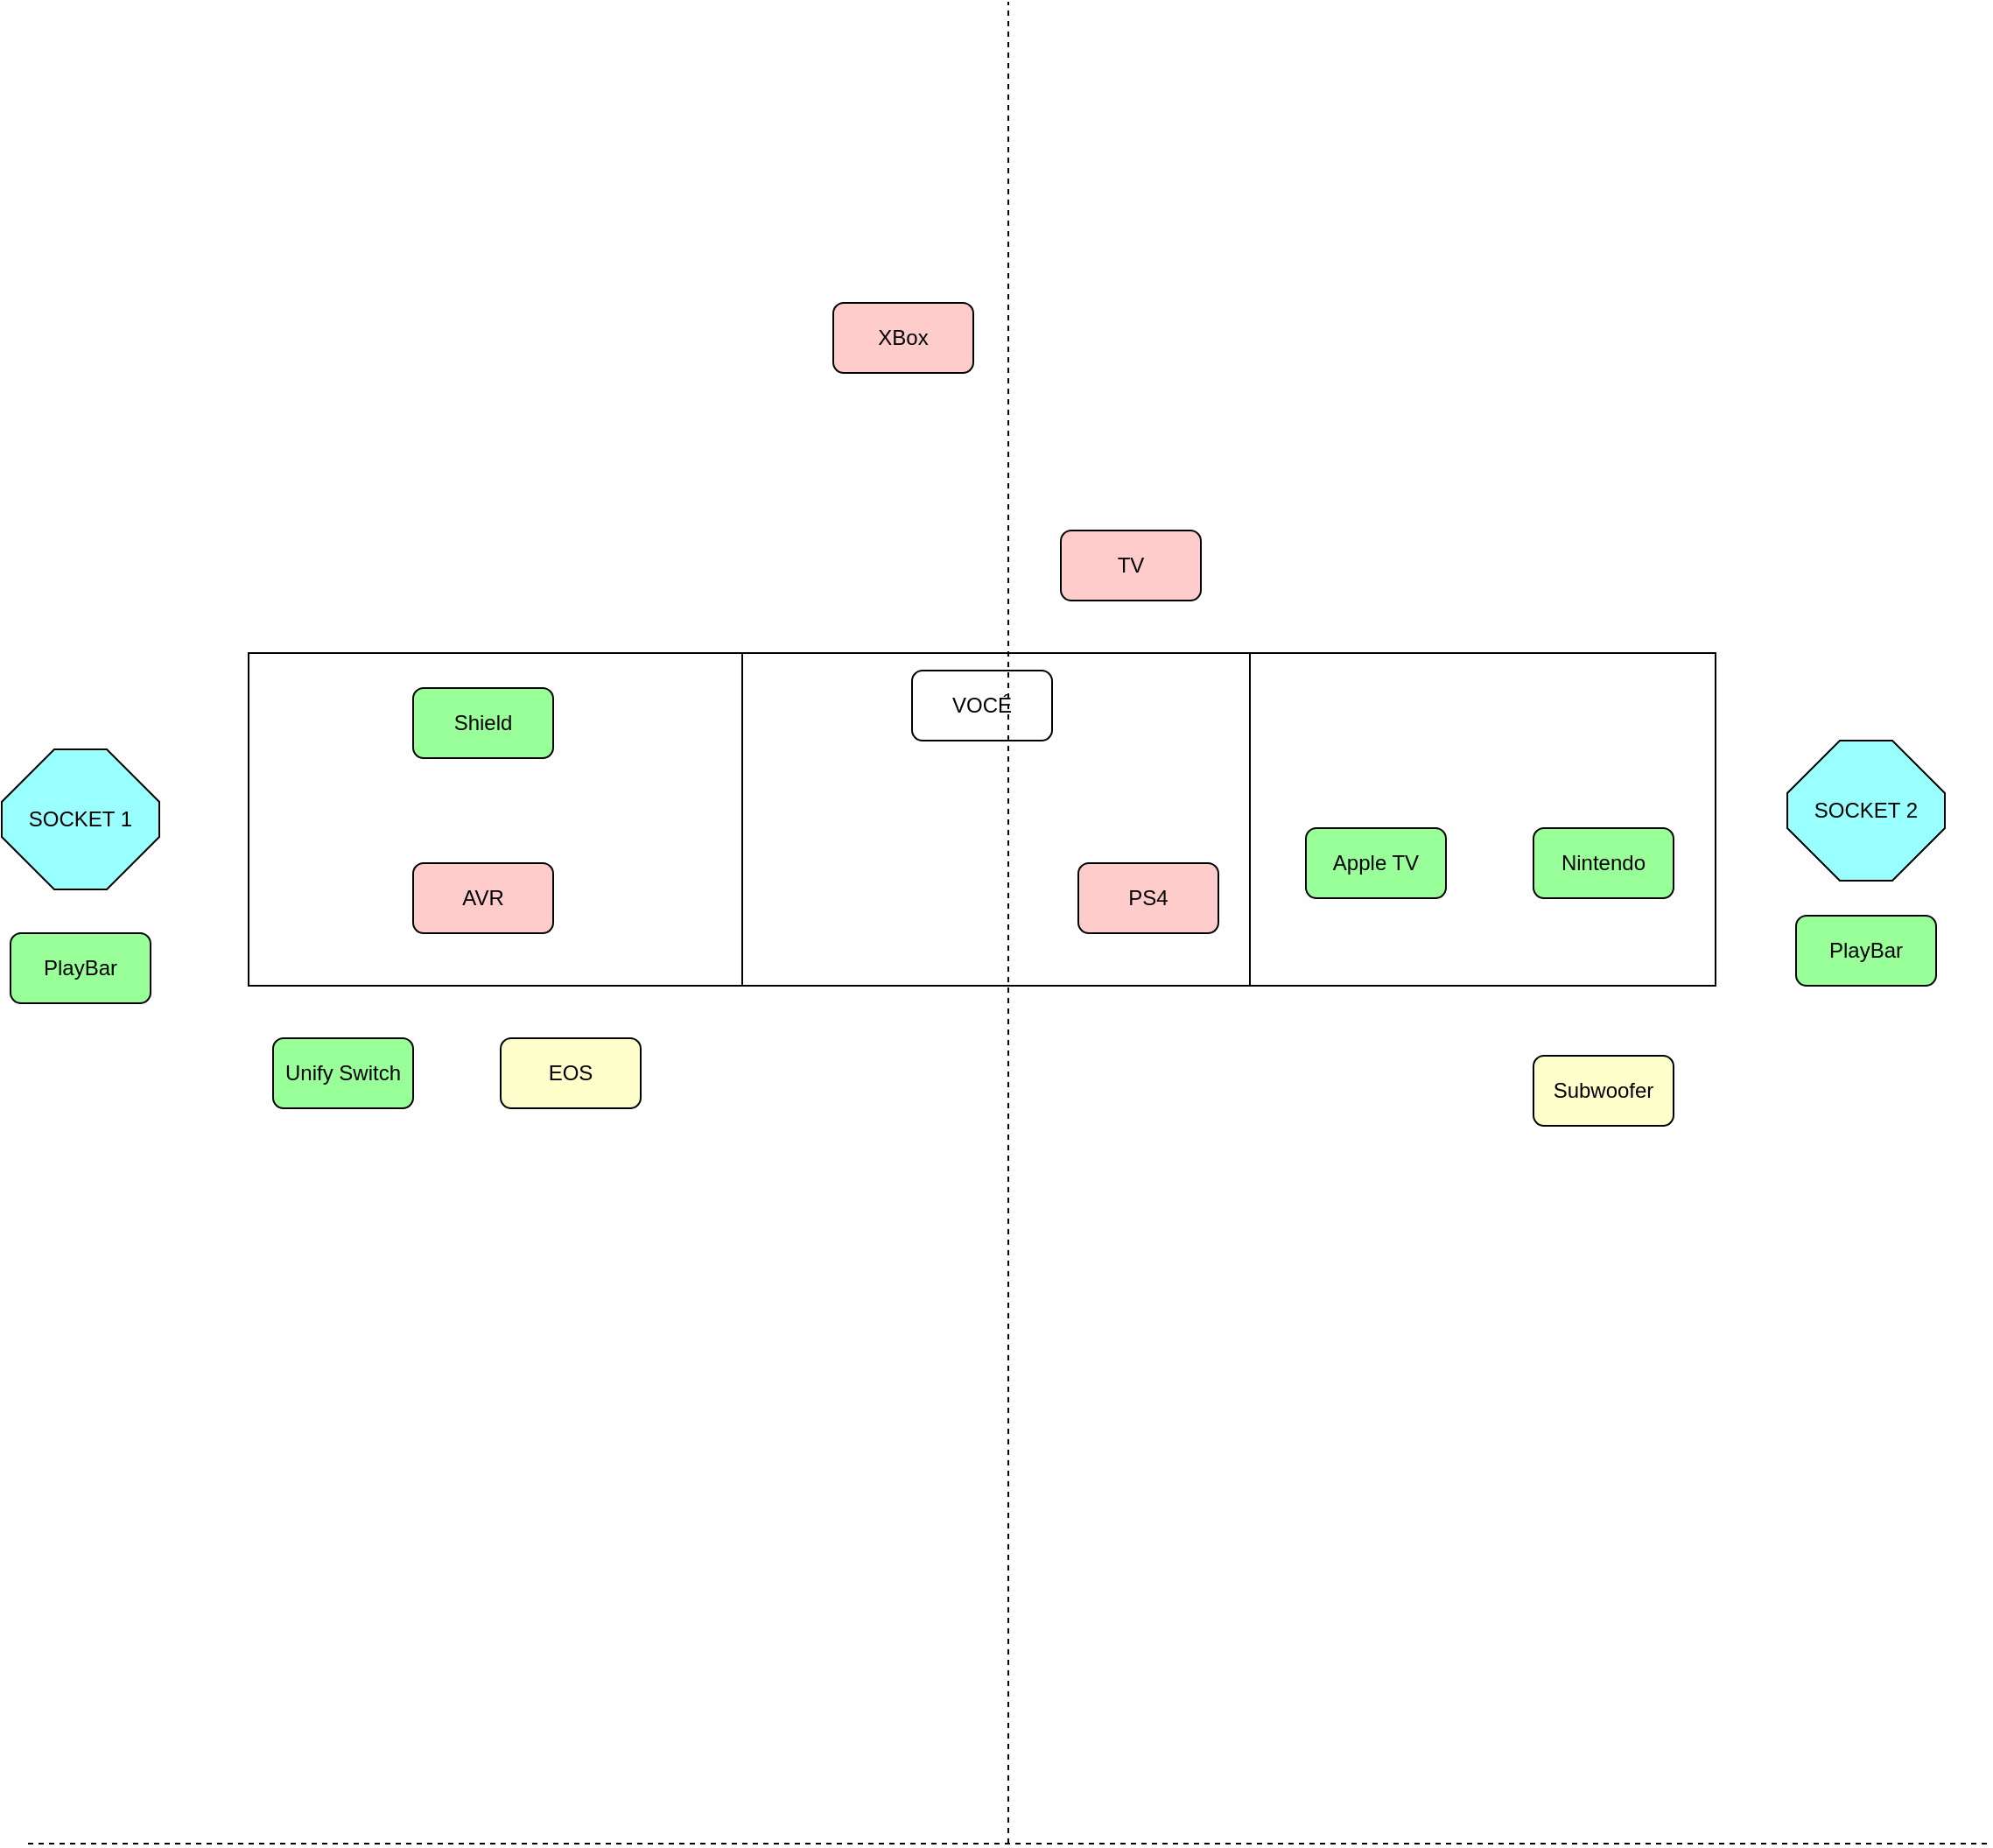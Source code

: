 <mxfile version="15.8.7" type="github">
  <diagram id="5ni_OW-WD-d_FD99dz9C" name="Page-1">
    <mxGraphModel dx="1265" dy="1831" grid="1" gridSize="10" guides="1" tooltips="1" connect="1" arrows="1" fold="1" page="1" pageScale="1" pageWidth="1169" pageHeight="827" math="0" shadow="0">
      <root>
        <mxCell id="0" />
        <mxCell id="1" parent="0" />
        <mxCell id="jDzC-xaB0_VsGPWmhapP-2" value="" style="rounded=0;whiteSpace=wrap;html=1;" parent="1" vertex="1">
          <mxGeometry x="166" y="80" width="838" height="190" as="geometry" />
        </mxCell>
        <mxCell id="jDzC-xaB0_VsGPWmhapP-14" value="PS4" style="rounded=1;whiteSpace=wrap;html=1;fillColor=#FFCCCC;" parent="1" vertex="1">
          <mxGeometry x="640" y="200" width="80" height="40" as="geometry" />
        </mxCell>
        <mxCell id="jDzC-xaB0_VsGPWmhapP-16" value="EOS" style="rounded=1;whiteSpace=wrap;html=1;fillColor=#FFFFCC;" parent="1" vertex="1">
          <mxGeometry x="310" y="300" width="80" height="40" as="geometry" />
        </mxCell>
        <mxCell id="jDzC-xaB0_VsGPWmhapP-18" value="Shield" style="rounded=1;whiteSpace=wrap;html=1;fillColor=#99FF99;" parent="1" vertex="1">
          <mxGeometry x="260" y="100" width="80" height="40" as="geometry" />
        </mxCell>
        <mxCell id="jDzC-xaB0_VsGPWmhapP-19" value="Apple TV" style="rounded=1;whiteSpace=wrap;html=1;fillColor=#99FF99;" parent="1" vertex="1">
          <mxGeometry x="770" y="180" width="80" height="40" as="geometry" />
        </mxCell>
        <mxCell id="jDzC-xaB0_VsGPWmhapP-20" value="Nintendo" style="rounded=1;whiteSpace=wrap;html=1;fillColor=#99FF99;" parent="1" vertex="1">
          <mxGeometry x="900" y="180" width="80" height="40" as="geometry" />
        </mxCell>
        <mxCell id="jDzC-xaB0_VsGPWmhapP-21" value="VOCÉ" style="rounded=1;whiteSpace=wrap;html=1;" parent="1" vertex="1">
          <mxGeometry x="545" y="90" width="80" height="40" as="geometry" />
        </mxCell>
        <mxCell id="jDzC-xaB0_VsGPWmhapP-22" value="AVR" style="rounded=1;whiteSpace=wrap;html=1;fillColor=#FFCCCC;" parent="1" vertex="1">
          <mxGeometry x="260" y="200" width="80" height="40" as="geometry" />
        </mxCell>
        <mxCell id="jDzC-xaB0_VsGPWmhapP-24" value="PlayBar" style="rounded=1;whiteSpace=wrap;html=1;fillColor=#99FF99;" parent="1" vertex="1">
          <mxGeometry x="30" y="240" width="80" height="40" as="geometry" />
        </mxCell>
        <mxCell id="jDzC-xaB0_VsGPWmhapP-25" value="PlayBar" style="rounded=1;whiteSpace=wrap;html=1;fillColor=#99FF99;" parent="1" vertex="1">
          <mxGeometry x="1050" y="230" width="80" height="40" as="geometry" />
        </mxCell>
        <mxCell id="jDzC-xaB0_VsGPWmhapP-26" value="Subwoofer" style="rounded=1;whiteSpace=wrap;html=1;fillColor=#FFFFCC;" parent="1" vertex="1">
          <mxGeometry x="900" y="310" width="80" height="40" as="geometry" />
        </mxCell>
        <mxCell id="jDzC-xaB0_VsGPWmhapP-27" value="TV" style="rounded=1;whiteSpace=wrap;html=1;fillColor=#FFCCCC;" parent="1" vertex="1">
          <mxGeometry x="630" y="10" width="80" height="40" as="geometry" />
        </mxCell>
        <mxCell id="jDzC-xaB0_VsGPWmhapP-28" value="SOCKET 1" style="whiteSpace=wrap;html=1;shape=mxgraph.basic.octagon2;align=center;verticalAlign=middle;dx=15;fillColor=#99FFFF;" parent="1" vertex="1">
          <mxGeometry x="25" y="135" width="90" height="80" as="geometry" />
        </mxCell>
        <mxCell id="jDzC-xaB0_VsGPWmhapP-29" value="&lt;div&gt;SOCKET 2&lt;/div&gt;" style="whiteSpace=wrap;html=1;shape=mxgraph.basic.octagon2;align=center;verticalAlign=middle;dx=15;fillColor=#99FFFF;" parent="1" vertex="1">
          <mxGeometry x="1045" y="130" width="90" height="80" as="geometry" />
        </mxCell>
        <mxCell id="r4hnLLNbTrT63BCs1FQV-3" value="" style="endArrow=none;html=1;rounded=0;entryX=0.25;entryY=0;entryDx=0;entryDy=0;exitX=0.25;exitY=1;exitDx=0;exitDy=0;" parent="1" edge="1">
          <mxGeometry width="50" height="50" relative="1" as="geometry">
            <mxPoint x="448.0" y="270" as="sourcePoint" />
            <mxPoint x="448.0" y="80.0" as="targetPoint" />
            <Array as="points">
              <mxPoint x="448" y="180" />
              <mxPoint x="448" y="120" />
            </Array>
          </mxGeometry>
        </mxCell>
        <mxCell id="r4hnLLNbTrT63BCs1FQV-4" value="" style="endArrow=none;html=1;rounded=0;entryX=0.25;entryY=0;entryDx=0;entryDy=0;exitX=0.25;exitY=1;exitDx=0;exitDy=0;" parent="1" edge="1">
          <mxGeometry width="50" height="50" relative="1" as="geometry">
            <mxPoint x="738.0" y="270" as="sourcePoint" />
            <mxPoint x="738.0" y="80.0" as="targetPoint" />
          </mxGeometry>
        </mxCell>
        <mxCell id="6raU7LtjrPw2abUVD0Fi-1" value="" style="endArrow=none;dashed=1;html=1;rounded=0;" parent="1" edge="1">
          <mxGeometry width="50" height="50" relative="1" as="geometry">
            <mxPoint x="40" y="760" as="sourcePoint" />
            <mxPoint x="1160" y="760" as="targetPoint" />
          </mxGeometry>
        </mxCell>
        <mxCell id="jDzC-xaB0_VsGPWmhapP-7" value="XBox" style="rounded=1;whiteSpace=wrap;html=1;fillColor=#FFCCCC;" parent="1" vertex="1">
          <mxGeometry x="500" y="-120" width="80" height="40" as="geometry" />
        </mxCell>
        <mxCell id="6raU7LtjrPw2abUVD0Fi-4" value="Unify Switch" style="rounded=1;whiteSpace=wrap;html=1;fillColor=#99FF99;" parent="1" vertex="1">
          <mxGeometry x="180" y="300" width="80" height="40" as="geometry" />
        </mxCell>
        <mxCell id="6raU7LtjrPw2abUVD0Fi-5" value="" style="endArrow=none;dashed=1;html=1;rounded=0;" parent="1" edge="1">
          <mxGeometry width="50" height="50" relative="1" as="geometry">
            <mxPoint x="600" y="760" as="sourcePoint" />
            <mxPoint x="600" y="-292" as="targetPoint" />
          </mxGeometry>
        </mxCell>
      </root>
    </mxGraphModel>
  </diagram>
</mxfile>
